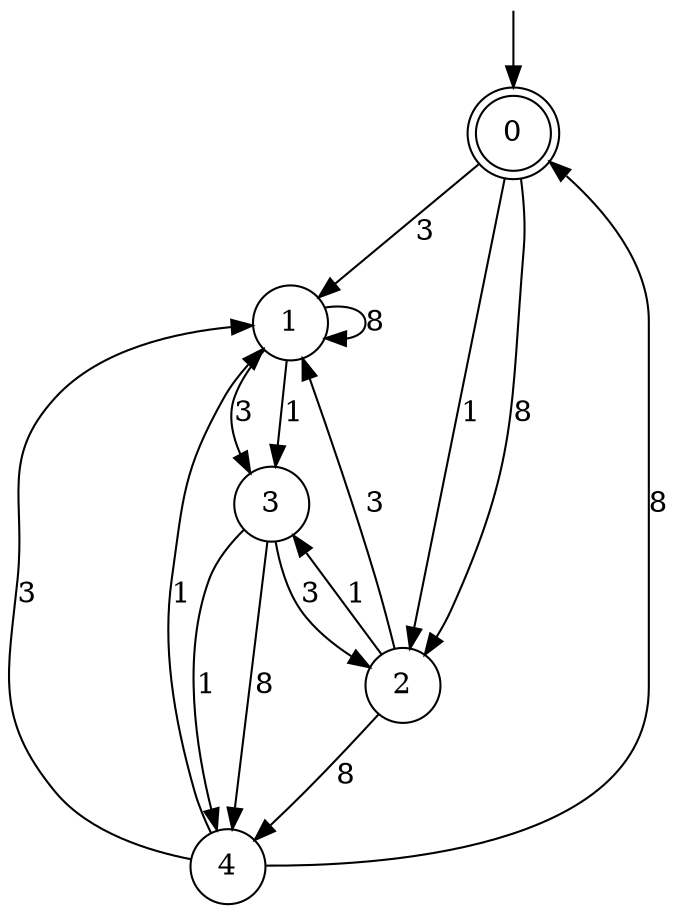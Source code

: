 digraph g {

	s0 [shape="doublecircle" label="0"];
	s1 [shape="circle" label="1"];
	s2 [shape="circle" label="2"];
	s3 [shape="circle" label="3"];
	s4 [shape="circle" label="4"];
	s0 -> s1 [label="3"];
	s0 -> s2 [label="1"];
	s0 -> s2 [label="8"];
	s1 -> s3 [label="3"];
	s1 -> s3 [label="1"];
	s1 -> s1 [label="8"];
	s2 -> s1 [label="3"];
	s2 -> s3 [label="1"];
	s2 -> s4 [label="8"];
	s3 -> s2 [label="3"];
	s3 -> s4 [label="1"];
	s3 -> s4 [label="8"];
	s4 -> s1 [label="3"];
	s4 -> s1 [label="1"];
	s4 -> s0 [label="8"];

__start0 [label="" shape="none" width="0" height="0"];
__start0 -> s0;

}
